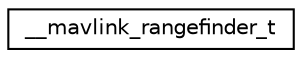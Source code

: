 digraph "Graphical Class Hierarchy"
{
 // INTERACTIVE_SVG=YES
  edge [fontname="Helvetica",fontsize="10",labelfontname="Helvetica",labelfontsize="10"];
  node [fontname="Helvetica",fontsize="10",shape=record];
  rankdir="LR";
  Node1 [label="__mavlink_rangefinder_t",height=0.2,width=0.4,color="black", fillcolor="white", style="filled",URL="$struct____mavlink__rangefinder__t.html"];
}
